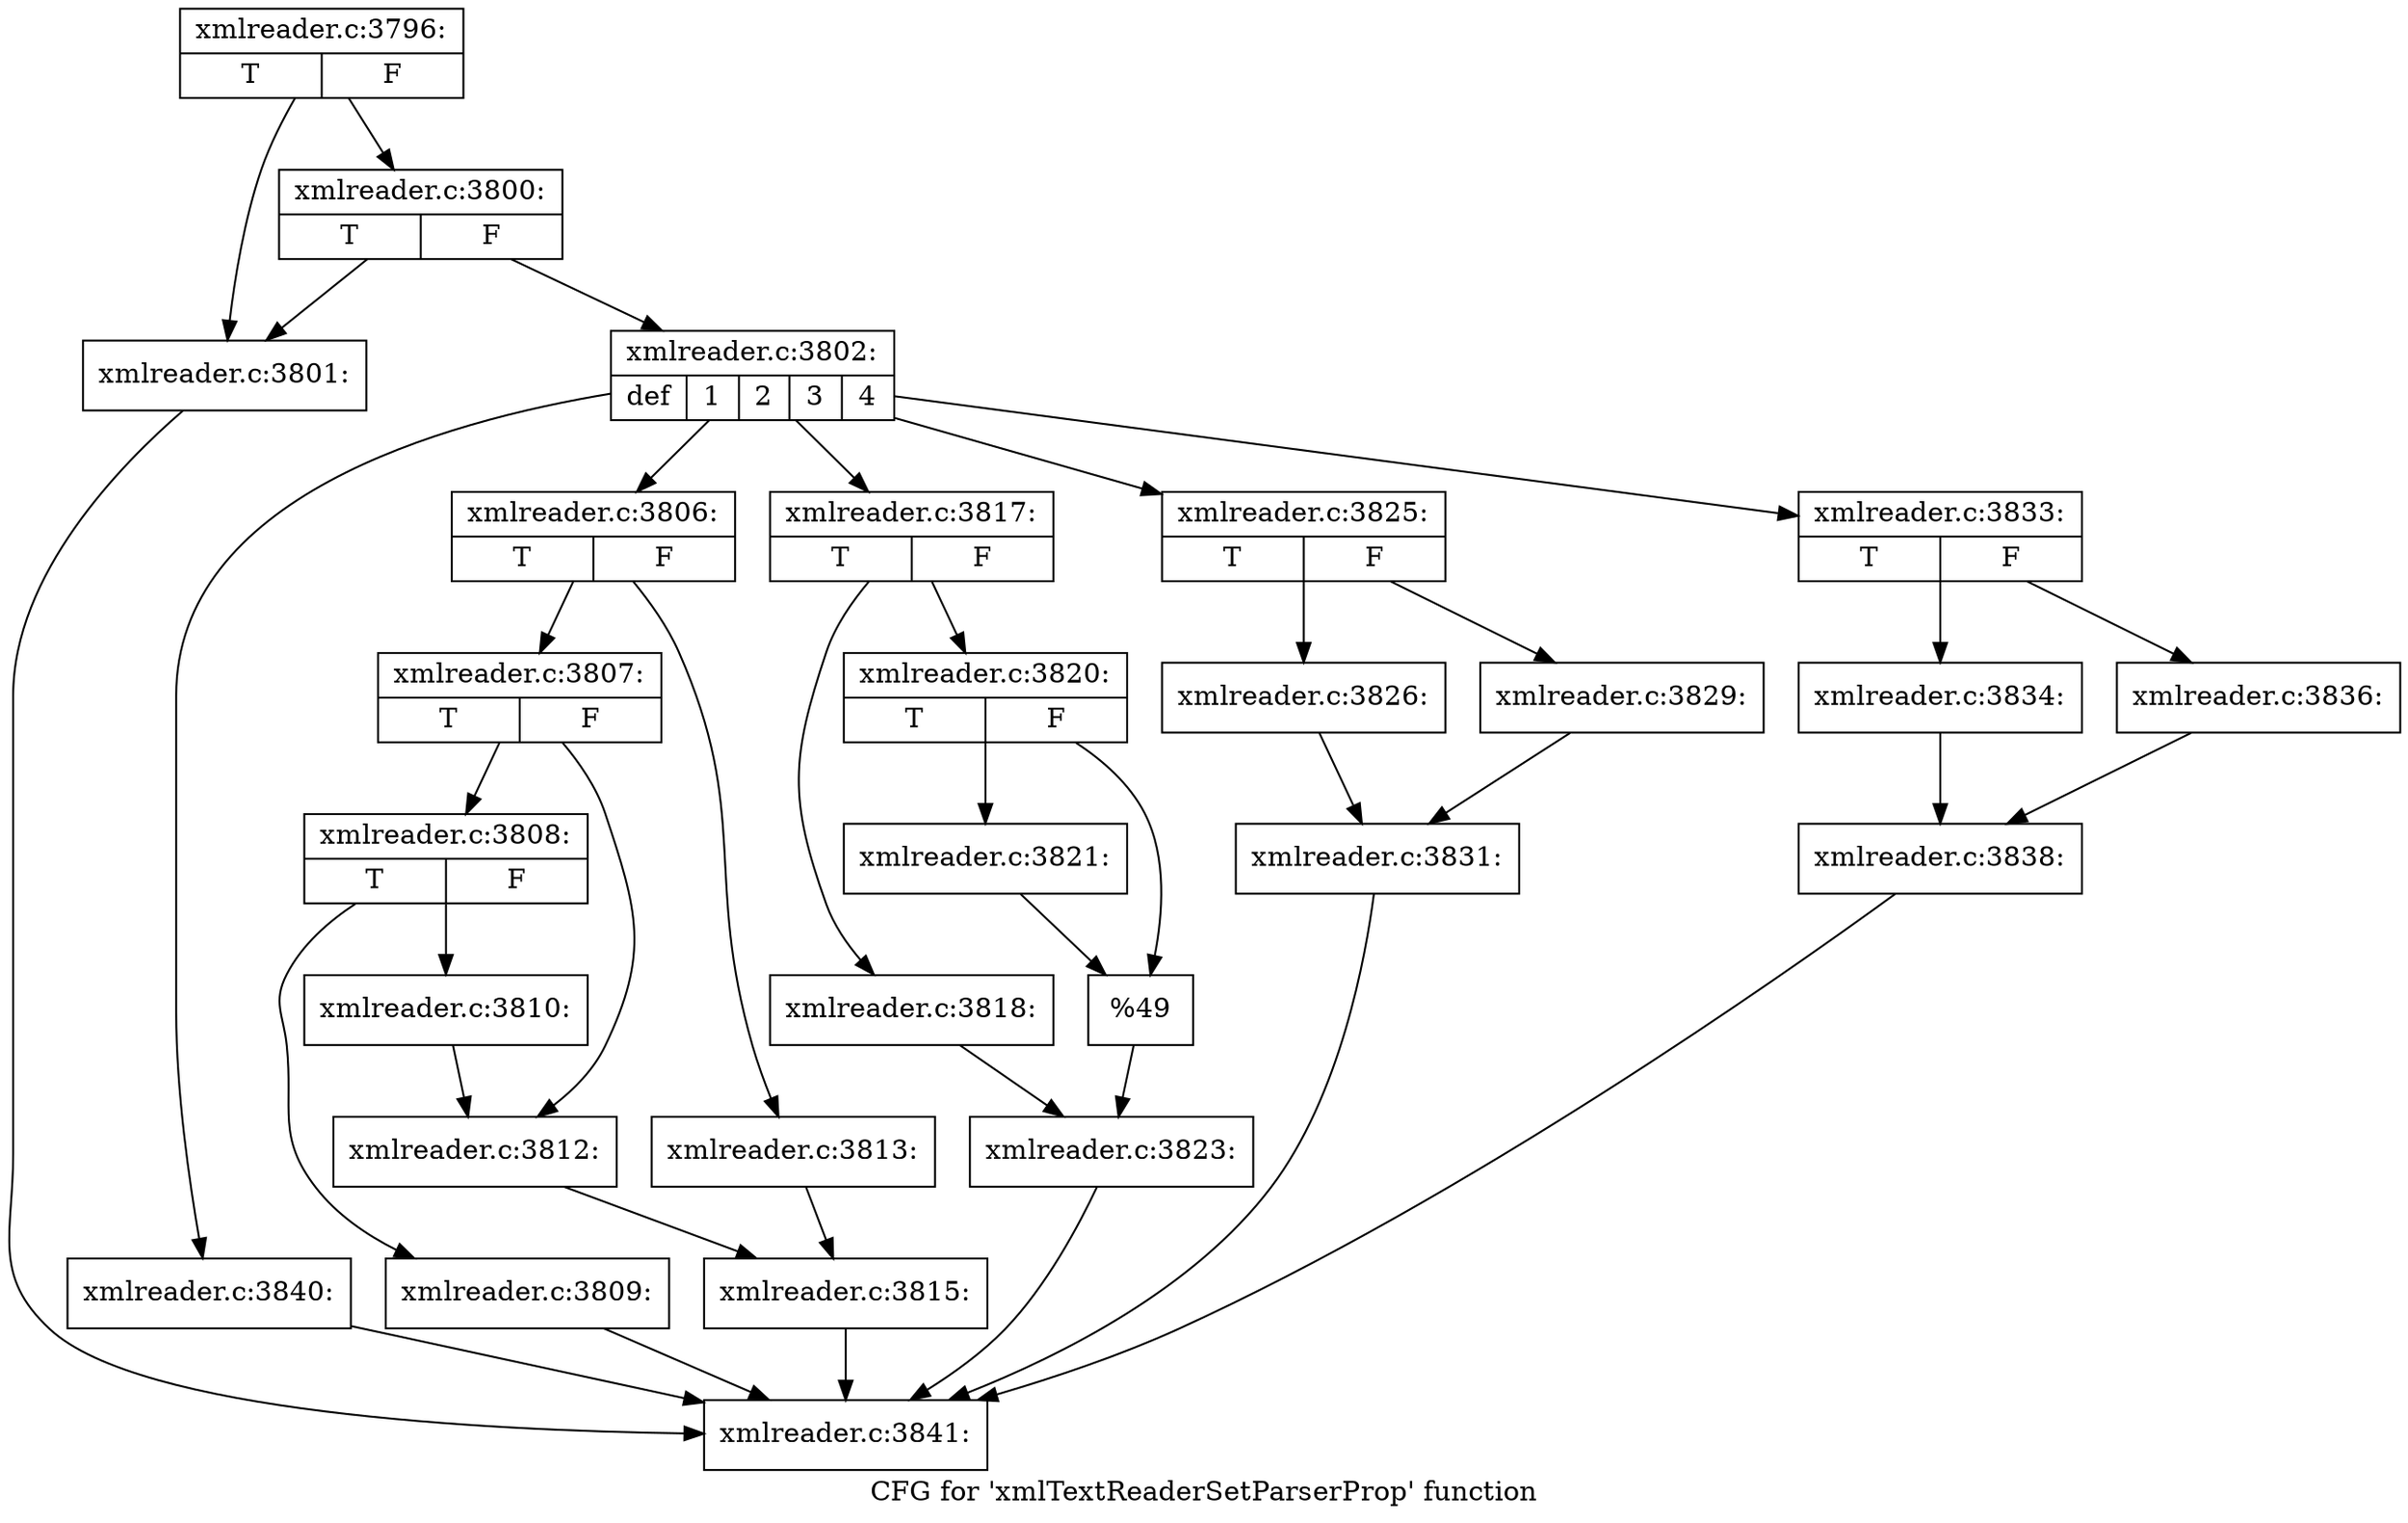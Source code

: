 digraph "CFG for 'xmlTextReaderSetParserProp' function" {
	label="CFG for 'xmlTextReaderSetParserProp' function";

	Node0x447eed0 [shape=record,label="{xmlreader.c:3796:|{<s0>T|<s1>F}}"];
	Node0x447eed0 -> Node0x44814a0;
	Node0x447eed0 -> Node0x4481540;
	Node0x4481540 [shape=record,label="{xmlreader.c:3800:|{<s0>T|<s1>F}}"];
	Node0x4481540 -> Node0x44814a0;
	Node0x4481540 -> Node0x44814f0;
	Node0x44814a0 [shape=record,label="{xmlreader.c:3801:}"];
	Node0x44814a0 -> Node0x447eb50;
	Node0x44814f0 [shape=record,label="{xmlreader.c:3802:|{<s0>def|<s1>1|<s2>2|<s3>3|<s4>4}}"];
	Node0x44814f0 -> Node0x4751af0;
	Node0x44814f0 -> Node0x4751f10;
	Node0x44814f0 -> Node0x47537c0;
	Node0x44814f0 -> Node0x4754b60;
	Node0x44814f0 -> Node0x4755a00;
	Node0x4751f10 [shape=record,label="{xmlreader.c:3806:|{<s0>T|<s1>F}}"];
	Node0x4751f10 -> Node0x4752000;
	Node0x4751f10 -> Node0x47520a0;
	Node0x4752000 [shape=record,label="{xmlreader.c:3807:|{<s0>T|<s1>F}}"];
	Node0x4752000 -> Node0x4752460;
	Node0x4752000 -> Node0x47524b0;
	Node0x4752460 [shape=record,label="{xmlreader.c:3808:|{<s0>T|<s1>F}}"];
	Node0x4752460 -> Node0x4752980;
	Node0x4752460 -> Node0x47529d0;
	Node0x4752980 [shape=record,label="{xmlreader.c:3809:}"];
	Node0x4752980 -> Node0x447eb50;
	Node0x47529d0 [shape=record,label="{xmlreader.c:3810:}"];
	Node0x47529d0 -> Node0x47524b0;
	Node0x47524b0 [shape=record,label="{xmlreader.c:3812:}"];
	Node0x47524b0 -> Node0x4752050;
	Node0x47520a0 [shape=record,label="{xmlreader.c:3813:}"];
	Node0x47520a0 -> Node0x4752050;
	Node0x4752050 [shape=record,label="{xmlreader.c:3815:}"];
	Node0x4752050 -> Node0x447eb50;
	Node0x47537c0 [shape=record,label="{xmlreader.c:3817:|{<s0>T|<s1>F}}"];
	Node0x47537c0 -> Node0x47538b0;
	Node0x47537c0 -> Node0x4753950;
	Node0x47538b0 [shape=record,label="{xmlreader.c:3818:}"];
	Node0x47538b0 -> Node0x4753900;
	Node0x4753950 [shape=record,label="{xmlreader.c:3820:|{<s0>T|<s1>F}}"];
	Node0x4753950 -> Node0x4754100;
	Node0x4753950 -> Node0x4754150;
	Node0x4754100 [shape=record,label="{xmlreader.c:3821:}"];
	Node0x4754100 -> Node0x4754150;
	Node0x4754150 [shape=record,label="{%49}"];
	Node0x4754150 -> Node0x4753900;
	Node0x4753900 [shape=record,label="{xmlreader.c:3823:}"];
	Node0x4753900 -> Node0x447eb50;
	Node0x4754b60 [shape=record,label="{xmlreader.c:3825:|{<s0>T|<s1>F}}"];
	Node0x4754b60 -> Node0x4754c50;
	Node0x4754b60 -> Node0x4754cf0;
	Node0x4754c50 [shape=record,label="{xmlreader.c:3826:}"];
	Node0x4754c50 -> Node0x4754ca0;
	Node0x4754cf0 [shape=record,label="{xmlreader.c:3829:}"];
	Node0x4754cf0 -> Node0x4754ca0;
	Node0x4754ca0 [shape=record,label="{xmlreader.c:3831:}"];
	Node0x4754ca0 -> Node0x447eb50;
	Node0x4755a00 [shape=record,label="{xmlreader.c:3833:|{<s0>T|<s1>F}}"];
	Node0x4755a00 -> Node0x4755af0;
	Node0x4755a00 -> Node0x4755b90;
	Node0x4755af0 [shape=record,label="{xmlreader.c:3834:}"];
	Node0x4755af0 -> Node0x4755b40;
	Node0x4755b90 [shape=record,label="{xmlreader.c:3836:}"];
	Node0x4755b90 -> Node0x4755b40;
	Node0x4755b40 [shape=record,label="{xmlreader.c:3838:}"];
	Node0x4755b40 -> Node0x447eb50;
	Node0x4751af0 [shape=record,label="{xmlreader.c:3840:}"];
	Node0x4751af0 -> Node0x447eb50;
	Node0x447eb50 [shape=record,label="{xmlreader.c:3841:}"];
}
